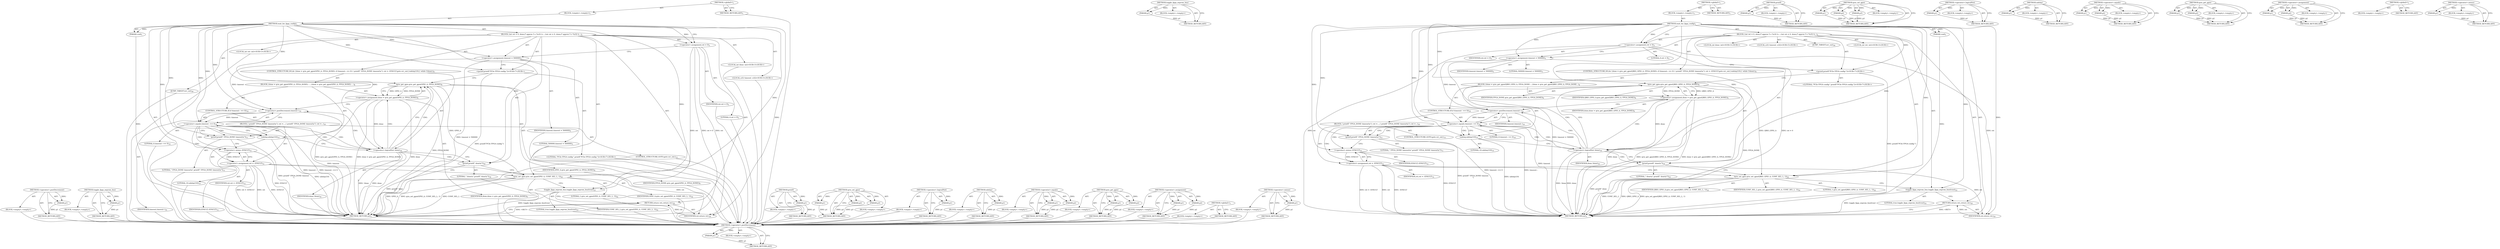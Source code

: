 digraph "&lt;operator&gt;.minus" {
vulnerable_103 [label=<(METHOD,&lt;operator&gt;.postDecrement)>];
vulnerable_104 [label=<(PARAM,p1)>];
vulnerable_105 [label=<(BLOCK,&lt;empty&gt;,&lt;empty&gt;)>];
vulnerable_106 [label=<(METHOD_RETURN,ANY)>];
vulnerable_125 [label=<(METHOD,toggle_fpga_eeprom_bus)>];
vulnerable_126 [label=<(PARAM,p1)>];
vulnerable_127 [label=<(BLOCK,&lt;empty&gt;,&lt;empty&gt;)>];
vulnerable_128 [label=<(METHOD_RETURN,ANY)>];
vulnerable_6 [label=<(METHOD,&lt;global&gt;)<SUB>1</SUB>>];
vulnerable_7 [label=<(BLOCK,&lt;empty&gt;,&lt;empty&gt;)<SUB>1</SUB>>];
vulnerable_8 [label=<(METHOD,wait_for_fpga_config)<SUB>1</SUB>>];
vulnerable_9 [label=<(PARAM,void)<SUB>1</SUB>>];
vulnerable_10 [label=<(BLOCK,{
	int ret = 0, done;
	/* approx 5 s */
	u32 ti...,{
	int ret = 0, done;
	/* approx 5 s */
	u32 ti...)<SUB>2</SUB>>];
vulnerable_11 [label="<(LOCAL,int ret: int)<SUB>3</SUB>>"];
vulnerable_12 [label="<(LOCAL,int done: int)<SUB>3</SUB>>"];
vulnerable_13 [label=<(&lt;operator&gt;.assignment,ret = 0)<SUB>3</SUB>>];
vulnerable_14 [label=<(IDENTIFIER,ret,ret = 0)<SUB>3</SUB>>];
vulnerable_15 [label=<(LITERAL,0,ret = 0)<SUB>3</SUB>>];
vulnerable_16 [label="<(LOCAL,u32 timeout: u32)<SUB>5</SUB>>"];
vulnerable_17 [label=<(&lt;operator&gt;.assignment,timeout = 500000)<SUB>5</SUB>>];
vulnerable_18 [label=<(IDENTIFIER,timeout,timeout = 500000)<SUB>5</SUB>>];
vulnerable_19 [label=<(LITERAL,500000,timeout = 500000)<SUB>5</SUB>>];
vulnerable_20 [label="<(printf,printf(&quot;PCIe FPGA config:&quot;))<SUB>7</SUB>>"];
vulnerable_21 [label="<(LITERAL,&quot;PCIe FPGA config:&quot;,printf(&quot;PCIe FPGA config:&quot;))<SUB>7</SUB>>"];
vulnerable_22 [label=<(CONTROL_STRUCTURE,DO,do {
		done = qrio_get_gpio(GPIO_A, FPGA_DONE);
 		if (timeout-- == 0) {
 			printf(&quot; FPGA_DONE timeout\n&quot;);
 			ret = -EFAULT;
			goto err_out;
		}
		udelay(10);
	} while (!done);)<SUB>8</SUB>>];
vulnerable_23 [label=<(BLOCK,{
		done = qrio_get_gpio(GPIO_A, FPGA_DONE);
 	...,{
		done = qrio_get_gpio(GPIO_A, FPGA_DONE);
 	...)<SUB>8</SUB>>];
vulnerable_24 [label=<(&lt;operator&gt;.assignment,done = qrio_get_gpio(GPIO_A, FPGA_DONE))<SUB>9</SUB>>];
vulnerable_25 [label=<(IDENTIFIER,done,done = qrio_get_gpio(GPIO_A, FPGA_DONE))<SUB>9</SUB>>];
vulnerable_26 [label=<(qrio_get_gpio,qrio_get_gpio(GPIO_A, FPGA_DONE))<SUB>9</SUB>>];
vulnerable_27 [label=<(IDENTIFIER,GPIO_A,qrio_get_gpio(GPIO_A, FPGA_DONE))<SUB>9</SUB>>];
vulnerable_28 [label=<(IDENTIFIER,FPGA_DONE,qrio_get_gpio(GPIO_A, FPGA_DONE))<SUB>9</SUB>>];
vulnerable_29 [label=<(CONTROL_STRUCTURE,IF,if (timeout-- == 0))<SUB>10</SUB>>];
vulnerable_30 [label=<(&lt;operator&gt;.equals,timeout-- == 0)<SUB>10</SUB>>];
vulnerable_31 [label=<(&lt;operator&gt;.postDecrement,timeout--)<SUB>10</SUB>>];
vulnerable_32 [label=<(IDENTIFIER,timeout,timeout--)<SUB>10</SUB>>];
vulnerable_33 [label=<(LITERAL,0,timeout-- == 0)<SUB>10</SUB>>];
vulnerable_34 [label=<(BLOCK,{
 			printf(&quot; FPGA_DONE timeout\n&quot;);
 			ret =...,{
 			printf(&quot; FPGA_DONE timeout\n&quot;);
 			ret =...)<SUB>10</SUB>>];
vulnerable_35 [label=<(printf,printf(&quot; FPGA_DONE timeout\n&quot;))<SUB>11</SUB>>];
vulnerable_36 [label=<(LITERAL,&quot; FPGA_DONE timeout\n&quot;,printf(&quot; FPGA_DONE timeout\n&quot;))<SUB>11</SUB>>];
vulnerable_37 [label=<(&lt;operator&gt;.assignment,ret = -EFAULT)<SUB>12</SUB>>];
vulnerable_38 [label=<(IDENTIFIER,ret,ret = -EFAULT)<SUB>12</SUB>>];
vulnerable_39 [label=<(&lt;operator&gt;.minus,-EFAULT)<SUB>12</SUB>>];
vulnerable_40 [label=<(IDENTIFIER,EFAULT,-EFAULT)<SUB>12</SUB>>];
vulnerable_41 [label=<(CONTROL_STRUCTURE,GOTO,goto err_out;)<SUB>13</SUB>>];
vulnerable_42 [label=<(udelay,udelay(10))<SUB>15</SUB>>];
vulnerable_43 [label=<(LITERAL,10,udelay(10))<SUB>15</SUB>>];
vulnerable_44 [label=<(&lt;operator&gt;.logicalNot,!done)<SUB>16</SUB>>];
vulnerable_45 [label=<(IDENTIFIER,done,!done)<SUB>16</SUB>>];
vulnerable_46 [label=<(printf,printf(&quot; done\n&quot;))<SUB>18</SUB>>];
vulnerable_47 [label=<(LITERAL,&quot; done\n&quot;,printf(&quot; done\n&quot;))<SUB>18</SUB>>];
vulnerable_48 [label=<(JUMP_TARGET,err_out)<SUB>20</SUB>>];
vulnerable_49 [label=<(qrio_set_gpio,qrio_set_gpio(GPIO_A, CONF_SEL_L, 1))<SUB>22</SUB>>];
vulnerable_50 [label=<(IDENTIFIER,GPIO_A,qrio_set_gpio(GPIO_A, CONF_SEL_L, 1))<SUB>22</SUB>>];
vulnerable_51 [label=<(IDENTIFIER,CONF_SEL_L,qrio_set_gpio(GPIO_A, CONF_SEL_L, 1))<SUB>22</SUB>>];
vulnerable_52 [label=<(LITERAL,1,qrio_set_gpio(GPIO_A, CONF_SEL_L, 1))<SUB>22</SUB>>];
vulnerable_53 [label=<(toggle_fpga_eeprom_bus,toggle_fpga_eeprom_bus(true))<SUB>23</SUB>>];
vulnerable_54 [label=<(LITERAL,true,toggle_fpga_eeprom_bus(true))<SUB>23</SUB>>];
vulnerable_55 [label=<(RETURN,return ret;,return ret;)<SUB>25</SUB>>];
vulnerable_56 [label=<(IDENTIFIER,ret,return ret;)<SUB>25</SUB>>];
vulnerable_57 [label=<(METHOD_RETURN,int)<SUB>1</SUB>>];
vulnerable_59 [label=<(METHOD_RETURN,ANY)<SUB>1</SUB>>];
vulnerable_89 [label=<(METHOD,printf)>];
vulnerable_90 [label=<(PARAM,p1)>];
vulnerable_91 [label=<(BLOCK,&lt;empty&gt;,&lt;empty&gt;)>];
vulnerable_92 [label=<(METHOD_RETURN,ANY)>];
vulnerable_119 [label=<(METHOD,qrio_set_gpio)>];
vulnerable_120 [label=<(PARAM,p1)>];
vulnerable_121 [label=<(PARAM,p2)>];
vulnerable_122 [label=<(PARAM,p3)>];
vulnerable_123 [label=<(BLOCK,&lt;empty&gt;,&lt;empty&gt;)>];
vulnerable_124 [label=<(METHOD_RETURN,ANY)>];
vulnerable_115 [label=<(METHOD,&lt;operator&gt;.logicalNot)>];
vulnerable_116 [label=<(PARAM,p1)>];
vulnerable_117 [label=<(BLOCK,&lt;empty&gt;,&lt;empty&gt;)>];
vulnerable_118 [label=<(METHOD_RETURN,ANY)>];
vulnerable_111 [label=<(METHOD,udelay)>];
vulnerable_112 [label=<(PARAM,p1)>];
vulnerable_113 [label=<(BLOCK,&lt;empty&gt;,&lt;empty&gt;)>];
vulnerable_114 [label=<(METHOD_RETURN,ANY)>];
vulnerable_98 [label=<(METHOD,&lt;operator&gt;.equals)>];
vulnerable_99 [label=<(PARAM,p1)>];
vulnerable_100 [label=<(PARAM,p2)>];
vulnerable_101 [label=<(BLOCK,&lt;empty&gt;,&lt;empty&gt;)>];
vulnerable_102 [label=<(METHOD_RETURN,ANY)>];
vulnerable_93 [label=<(METHOD,qrio_get_gpio)>];
vulnerable_94 [label=<(PARAM,p1)>];
vulnerable_95 [label=<(PARAM,p2)>];
vulnerable_96 [label=<(BLOCK,&lt;empty&gt;,&lt;empty&gt;)>];
vulnerable_97 [label=<(METHOD_RETURN,ANY)>];
vulnerable_84 [label=<(METHOD,&lt;operator&gt;.assignment)>];
vulnerable_85 [label=<(PARAM,p1)>];
vulnerable_86 [label=<(PARAM,p2)>];
vulnerable_87 [label=<(BLOCK,&lt;empty&gt;,&lt;empty&gt;)>];
vulnerable_88 [label=<(METHOD_RETURN,ANY)>];
vulnerable_78 [label=<(METHOD,&lt;global&gt;)<SUB>1</SUB>>];
vulnerable_79 [label=<(BLOCK,&lt;empty&gt;,&lt;empty&gt;)>];
vulnerable_80 [label=<(METHOD_RETURN,ANY)>];
vulnerable_107 [label=<(METHOD,&lt;operator&gt;.minus)>];
vulnerable_108 [label=<(PARAM,p1)>];
vulnerable_109 [label=<(BLOCK,&lt;empty&gt;,&lt;empty&gt;)>];
vulnerable_110 [label=<(METHOD_RETURN,ANY)>];
fixed_103 [label=<(METHOD,&lt;operator&gt;.postDecrement)>];
fixed_104 [label=<(PARAM,p1)>];
fixed_105 [label=<(BLOCK,&lt;empty&gt;,&lt;empty&gt;)>];
fixed_106 [label=<(METHOD_RETURN,ANY)>];
fixed_125 [label=<(METHOD,toggle_fpga_eeprom_bus)>];
fixed_126 [label=<(PARAM,p1)>];
fixed_127 [label=<(BLOCK,&lt;empty&gt;,&lt;empty&gt;)>];
fixed_128 [label=<(METHOD_RETURN,ANY)>];
fixed_6 [label=<(METHOD,&lt;global&gt;)<SUB>1</SUB>>];
fixed_7 [label=<(BLOCK,&lt;empty&gt;,&lt;empty&gt;)<SUB>1</SUB>>];
fixed_8 [label=<(METHOD,wait_for_fpga_config)<SUB>1</SUB>>];
fixed_9 [label=<(PARAM,void)<SUB>1</SUB>>];
fixed_10 [label=<(BLOCK,{
	int ret = 0, done;
	/* approx 5 s */
	u32 ti...,{
	int ret = 0, done;
	/* approx 5 s */
	u32 ti...)<SUB>2</SUB>>];
fixed_11 [label="<(LOCAL,int ret: int)<SUB>3</SUB>>"];
fixed_12 [label="<(LOCAL,int done: int)<SUB>3</SUB>>"];
fixed_13 [label=<(&lt;operator&gt;.assignment,ret = 0)<SUB>3</SUB>>];
fixed_14 [label=<(IDENTIFIER,ret,ret = 0)<SUB>3</SUB>>];
fixed_15 [label=<(LITERAL,0,ret = 0)<SUB>3</SUB>>];
fixed_16 [label="<(LOCAL,u32 timeout: u32)<SUB>5</SUB>>"];
fixed_17 [label=<(&lt;operator&gt;.assignment,timeout = 500000)<SUB>5</SUB>>];
fixed_18 [label=<(IDENTIFIER,timeout,timeout = 500000)<SUB>5</SUB>>];
fixed_19 [label=<(LITERAL,500000,timeout = 500000)<SUB>5</SUB>>];
fixed_20 [label="<(printf,printf(&quot;PCIe FPGA config:&quot;))<SUB>7</SUB>>"];
fixed_21 [label="<(LITERAL,&quot;PCIe FPGA config:&quot;,printf(&quot;PCIe FPGA config:&quot;))<SUB>7</SUB>>"];
fixed_22 [label=<(CONTROL_STRUCTURE,DO,do {
		done = qrio_get_gpio(QRIO_GPIO_A, FPGA_DONE);
 		if (timeout-- == 0) {
 			printf(&quot; FPGA_DONE timeout\n&quot;);
 			ret = -EFAULT;
			goto err_out;
		}
		udelay(10);
	} while (!done);)<SUB>8</SUB>>];
fixed_23 [label=<(BLOCK,{
		done = qrio_get_gpio(QRIO_GPIO_A, FPGA_DONE...,{
		done = qrio_get_gpio(QRIO_GPIO_A, FPGA_DONE...)<SUB>8</SUB>>];
fixed_24 [label=<(&lt;operator&gt;.assignment,done = qrio_get_gpio(QRIO_GPIO_A, FPGA_DONE))<SUB>9</SUB>>];
fixed_25 [label=<(IDENTIFIER,done,done = qrio_get_gpio(QRIO_GPIO_A, FPGA_DONE))<SUB>9</SUB>>];
fixed_26 [label=<(qrio_get_gpio,qrio_get_gpio(QRIO_GPIO_A, FPGA_DONE))<SUB>9</SUB>>];
fixed_27 [label=<(IDENTIFIER,QRIO_GPIO_A,qrio_get_gpio(QRIO_GPIO_A, FPGA_DONE))<SUB>9</SUB>>];
fixed_28 [label=<(IDENTIFIER,FPGA_DONE,qrio_get_gpio(QRIO_GPIO_A, FPGA_DONE))<SUB>9</SUB>>];
fixed_29 [label=<(CONTROL_STRUCTURE,IF,if (timeout-- == 0))<SUB>10</SUB>>];
fixed_30 [label=<(&lt;operator&gt;.equals,timeout-- == 0)<SUB>10</SUB>>];
fixed_31 [label=<(&lt;operator&gt;.postDecrement,timeout--)<SUB>10</SUB>>];
fixed_32 [label=<(IDENTIFIER,timeout,timeout--)<SUB>10</SUB>>];
fixed_33 [label=<(LITERAL,0,timeout-- == 0)<SUB>10</SUB>>];
fixed_34 [label=<(BLOCK,{
 			printf(&quot; FPGA_DONE timeout\n&quot;);
 			ret =...,{
 			printf(&quot; FPGA_DONE timeout\n&quot;);
 			ret =...)<SUB>10</SUB>>];
fixed_35 [label=<(printf,printf(&quot; FPGA_DONE timeout\n&quot;))<SUB>11</SUB>>];
fixed_36 [label=<(LITERAL,&quot; FPGA_DONE timeout\n&quot;,printf(&quot; FPGA_DONE timeout\n&quot;))<SUB>11</SUB>>];
fixed_37 [label=<(&lt;operator&gt;.assignment,ret = -EFAULT)<SUB>12</SUB>>];
fixed_38 [label=<(IDENTIFIER,ret,ret = -EFAULT)<SUB>12</SUB>>];
fixed_39 [label=<(&lt;operator&gt;.minus,-EFAULT)<SUB>12</SUB>>];
fixed_40 [label=<(IDENTIFIER,EFAULT,-EFAULT)<SUB>12</SUB>>];
fixed_41 [label=<(CONTROL_STRUCTURE,GOTO,goto err_out;)<SUB>13</SUB>>];
fixed_42 [label=<(udelay,udelay(10))<SUB>15</SUB>>];
fixed_43 [label=<(LITERAL,10,udelay(10))<SUB>15</SUB>>];
fixed_44 [label=<(&lt;operator&gt;.logicalNot,!done)<SUB>16</SUB>>];
fixed_45 [label=<(IDENTIFIER,done,!done)<SUB>16</SUB>>];
fixed_46 [label=<(printf,printf(&quot; done\n&quot;))<SUB>18</SUB>>];
fixed_47 [label=<(LITERAL,&quot; done\n&quot;,printf(&quot; done\n&quot;))<SUB>18</SUB>>];
fixed_48 [label=<(JUMP_TARGET,err_out)<SUB>20</SUB>>];
fixed_49 [label=<(qrio_set_gpio,qrio_set_gpio(QRIO_GPIO_A, CONF_SEL_L, 1))<SUB>22</SUB>>];
fixed_50 [label=<(IDENTIFIER,QRIO_GPIO_A,qrio_set_gpio(QRIO_GPIO_A, CONF_SEL_L, 1))<SUB>22</SUB>>];
fixed_51 [label=<(IDENTIFIER,CONF_SEL_L,qrio_set_gpio(QRIO_GPIO_A, CONF_SEL_L, 1))<SUB>22</SUB>>];
fixed_52 [label=<(LITERAL,1,qrio_set_gpio(QRIO_GPIO_A, CONF_SEL_L, 1))<SUB>22</SUB>>];
fixed_53 [label=<(toggle_fpga_eeprom_bus,toggle_fpga_eeprom_bus(true))<SUB>23</SUB>>];
fixed_54 [label=<(LITERAL,true,toggle_fpga_eeprom_bus(true))<SUB>23</SUB>>];
fixed_55 [label=<(RETURN,return ret;,return ret;)<SUB>25</SUB>>];
fixed_56 [label=<(IDENTIFIER,ret,return ret;)<SUB>25</SUB>>];
fixed_57 [label=<(METHOD_RETURN,int)<SUB>1</SUB>>];
fixed_59 [label=<(METHOD_RETURN,ANY)<SUB>1</SUB>>];
fixed_89 [label=<(METHOD,printf)>];
fixed_90 [label=<(PARAM,p1)>];
fixed_91 [label=<(BLOCK,&lt;empty&gt;,&lt;empty&gt;)>];
fixed_92 [label=<(METHOD_RETURN,ANY)>];
fixed_119 [label=<(METHOD,qrio_set_gpio)>];
fixed_120 [label=<(PARAM,p1)>];
fixed_121 [label=<(PARAM,p2)>];
fixed_122 [label=<(PARAM,p3)>];
fixed_123 [label=<(BLOCK,&lt;empty&gt;,&lt;empty&gt;)>];
fixed_124 [label=<(METHOD_RETURN,ANY)>];
fixed_115 [label=<(METHOD,&lt;operator&gt;.logicalNot)>];
fixed_116 [label=<(PARAM,p1)>];
fixed_117 [label=<(BLOCK,&lt;empty&gt;,&lt;empty&gt;)>];
fixed_118 [label=<(METHOD_RETURN,ANY)>];
fixed_111 [label=<(METHOD,udelay)>];
fixed_112 [label=<(PARAM,p1)>];
fixed_113 [label=<(BLOCK,&lt;empty&gt;,&lt;empty&gt;)>];
fixed_114 [label=<(METHOD_RETURN,ANY)>];
fixed_98 [label=<(METHOD,&lt;operator&gt;.equals)>];
fixed_99 [label=<(PARAM,p1)>];
fixed_100 [label=<(PARAM,p2)>];
fixed_101 [label=<(BLOCK,&lt;empty&gt;,&lt;empty&gt;)>];
fixed_102 [label=<(METHOD_RETURN,ANY)>];
fixed_93 [label=<(METHOD,qrio_get_gpio)>];
fixed_94 [label=<(PARAM,p1)>];
fixed_95 [label=<(PARAM,p2)>];
fixed_96 [label=<(BLOCK,&lt;empty&gt;,&lt;empty&gt;)>];
fixed_97 [label=<(METHOD_RETURN,ANY)>];
fixed_84 [label=<(METHOD,&lt;operator&gt;.assignment)>];
fixed_85 [label=<(PARAM,p1)>];
fixed_86 [label=<(PARAM,p2)>];
fixed_87 [label=<(BLOCK,&lt;empty&gt;,&lt;empty&gt;)>];
fixed_88 [label=<(METHOD_RETURN,ANY)>];
fixed_78 [label=<(METHOD,&lt;global&gt;)<SUB>1</SUB>>];
fixed_79 [label=<(BLOCK,&lt;empty&gt;,&lt;empty&gt;)>];
fixed_80 [label=<(METHOD_RETURN,ANY)>];
fixed_107 [label=<(METHOD,&lt;operator&gt;.minus)>];
fixed_108 [label=<(PARAM,p1)>];
fixed_109 [label=<(BLOCK,&lt;empty&gt;,&lt;empty&gt;)>];
fixed_110 [label=<(METHOD_RETURN,ANY)>];
vulnerable_103 -> vulnerable_104  [key=0, label="AST: "];
vulnerable_103 -> vulnerable_104  [key=1, label="DDG: "];
vulnerable_103 -> vulnerable_105  [key=0, label="AST: "];
vulnerable_103 -> vulnerable_106  [key=0, label="AST: "];
vulnerable_103 -> vulnerable_106  [key=1, label="CFG: "];
vulnerable_104 -> vulnerable_106  [key=0, label="DDG: p1"];
vulnerable_105 -> fixed_103  [key=0];
vulnerable_106 -> fixed_103  [key=0];
vulnerable_125 -> vulnerable_126  [key=0, label="AST: "];
vulnerable_125 -> vulnerable_126  [key=1, label="DDG: "];
vulnerable_125 -> vulnerable_127  [key=0, label="AST: "];
vulnerable_125 -> vulnerable_128  [key=0, label="AST: "];
vulnerable_125 -> vulnerable_128  [key=1, label="CFG: "];
vulnerable_126 -> vulnerable_128  [key=0, label="DDG: p1"];
vulnerable_127 -> fixed_103  [key=0];
vulnerable_128 -> fixed_103  [key=0];
vulnerable_6 -> vulnerable_7  [key=0, label="AST: "];
vulnerable_6 -> vulnerable_59  [key=0, label="AST: "];
vulnerable_6 -> vulnerable_59  [key=1, label="CFG: "];
vulnerable_7 -> vulnerable_8  [key=0, label="AST: "];
vulnerable_8 -> vulnerable_9  [key=0, label="AST: "];
vulnerable_8 -> vulnerable_9  [key=1, label="DDG: "];
vulnerable_8 -> vulnerable_10  [key=0, label="AST: "];
vulnerable_8 -> vulnerable_57  [key=0, label="AST: "];
vulnerable_8 -> vulnerable_13  [key=0, label="CFG: "];
vulnerable_8 -> vulnerable_13  [key=1, label="DDG: "];
vulnerable_8 -> vulnerable_17  [key=0, label="DDG: "];
vulnerable_8 -> vulnerable_20  [key=0, label="DDG: "];
vulnerable_8 -> vulnerable_46  [key=0, label="DDG: "];
vulnerable_8 -> vulnerable_49  [key=0, label="DDG: "];
vulnerable_8 -> vulnerable_53  [key=0, label="DDG: "];
vulnerable_8 -> vulnerable_56  [key=0, label="DDG: "];
vulnerable_8 -> vulnerable_44  [key=0, label="DDG: "];
vulnerable_8 -> vulnerable_42  [key=0, label="DDG: "];
vulnerable_8 -> vulnerable_26  [key=0, label="DDG: "];
vulnerable_8 -> vulnerable_30  [key=0, label="DDG: "];
vulnerable_8 -> vulnerable_31  [key=0, label="DDG: "];
vulnerable_8 -> vulnerable_35  [key=0, label="DDG: "];
vulnerable_8 -> vulnerable_39  [key=0, label="DDG: "];
vulnerable_9 -> vulnerable_57  [key=0, label="DDG: "];
vulnerable_10 -> vulnerable_11  [key=0, label="AST: "];
vulnerable_10 -> vulnerable_12  [key=0, label="AST: "];
vulnerable_10 -> vulnerable_13  [key=0, label="AST: "];
vulnerable_10 -> vulnerable_16  [key=0, label="AST: "];
vulnerable_10 -> vulnerable_17  [key=0, label="AST: "];
vulnerable_10 -> vulnerable_20  [key=0, label="AST: "];
vulnerable_10 -> vulnerable_22  [key=0, label="AST: "];
vulnerable_10 -> vulnerable_46  [key=0, label="AST: "];
vulnerable_10 -> vulnerable_48  [key=0, label="AST: "];
vulnerable_10 -> vulnerable_49  [key=0, label="AST: "];
vulnerable_10 -> vulnerable_53  [key=0, label="AST: "];
vulnerable_10 -> vulnerable_55  [key=0, label="AST: "];
vulnerable_11 -> fixed_103  [key=0];
vulnerable_12 -> fixed_103  [key=0];
vulnerable_13 -> vulnerable_14  [key=0, label="AST: "];
vulnerable_13 -> vulnerable_15  [key=0, label="AST: "];
vulnerable_13 -> vulnerable_17  [key=0, label="CFG: "];
vulnerable_13 -> vulnerable_57  [key=0, label="DDG: ret"];
vulnerable_13 -> vulnerable_57  [key=1, label="DDG: ret = 0"];
vulnerable_13 -> vulnerable_56  [key=0, label="DDG: ret"];
vulnerable_14 -> fixed_103  [key=0];
vulnerable_15 -> fixed_103  [key=0];
vulnerable_16 -> fixed_103  [key=0];
vulnerable_17 -> vulnerable_18  [key=0, label="AST: "];
vulnerable_17 -> vulnerable_19  [key=0, label="AST: "];
vulnerable_17 -> vulnerable_20  [key=0, label="CFG: "];
vulnerable_17 -> vulnerable_57  [key=0, label="DDG: timeout = 500000"];
vulnerable_17 -> vulnerable_31  [key=0, label="DDG: timeout"];
vulnerable_18 -> fixed_103  [key=0];
vulnerable_19 -> fixed_103  [key=0];
vulnerable_20 -> vulnerable_21  [key=0, label="AST: "];
vulnerable_20 -> vulnerable_26  [key=0, label="CFG: "];
vulnerable_20 -> vulnerable_57  [key=0, label="DDG: printf(&quot;PCIe FPGA config:&quot;)"];
vulnerable_21 -> fixed_103  [key=0];
vulnerable_22 -> vulnerable_23  [key=0, label="AST: "];
vulnerable_22 -> vulnerable_44  [key=0, label="AST: "];
vulnerable_23 -> vulnerable_24  [key=0, label="AST: "];
vulnerable_23 -> vulnerable_29  [key=0, label="AST: "];
vulnerable_23 -> vulnerable_42  [key=0, label="AST: "];
vulnerable_24 -> vulnerable_25  [key=0, label="AST: "];
vulnerable_24 -> vulnerable_26  [key=0, label="AST: "];
vulnerable_24 -> vulnerable_31  [key=0, label="CFG: "];
vulnerable_24 -> vulnerable_57  [key=0, label="DDG: done"];
vulnerable_24 -> vulnerable_57  [key=1, label="DDG: qrio_get_gpio(GPIO_A, FPGA_DONE)"];
vulnerable_24 -> vulnerable_57  [key=2, label="DDG: done = qrio_get_gpio(GPIO_A, FPGA_DONE)"];
vulnerable_24 -> vulnerable_44  [key=0, label="DDG: done"];
vulnerable_25 -> fixed_103  [key=0];
vulnerable_26 -> vulnerable_27  [key=0, label="AST: "];
vulnerable_26 -> vulnerable_28  [key=0, label="AST: "];
vulnerable_26 -> vulnerable_24  [key=0, label="CFG: "];
vulnerable_26 -> vulnerable_24  [key=1, label="DDG: GPIO_A"];
vulnerable_26 -> vulnerable_24  [key=2, label="DDG: FPGA_DONE"];
vulnerable_26 -> vulnerable_57  [key=0, label="DDG: FPGA_DONE"];
vulnerable_26 -> vulnerable_49  [key=0, label="DDG: GPIO_A"];
vulnerable_27 -> fixed_103  [key=0];
vulnerable_28 -> fixed_103  [key=0];
vulnerable_29 -> vulnerable_30  [key=0, label="AST: "];
vulnerable_29 -> vulnerable_34  [key=0, label="AST: "];
vulnerable_30 -> vulnerable_31  [key=0, label="AST: "];
vulnerable_30 -> vulnerable_33  [key=0, label="AST: "];
vulnerable_30 -> vulnerable_35  [key=0, label="CFG: "];
vulnerable_30 -> vulnerable_35  [key=1, label="CDG: "];
vulnerable_30 -> vulnerable_42  [key=0, label="CFG: "];
vulnerable_30 -> vulnerable_42  [key=1, label="CDG: "];
vulnerable_30 -> vulnerable_57  [key=0, label="DDG: timeout--"];
vulnerable_30 -> vulnerable_57  [key=1, label="DDG: timeout-- == 0"];
vulnerable_30 -> vulnerable_44  [key=0, label="CDG: "];
vulnerable_30 -> vulnerable_37  [key=0, label="CDG: "];
vulnerable_30 -> vulnerable_39  [key=0, label="CDG: "];
vulnerable_31 -> vulnerable_32  [key=0, label="AST: "];
vulnerable_31 -> vulnerable_30  [key=0, label="CFG: "];
vulnerable_31 -> vulnerable_30  [key=1, label="DDG: timeout"];
vulnerable_31 -> vulnerable_57  [key=0, label="DDG: timeout"];
vulnerable_32 -> fixed_103  [key=0];
vulnerable_33 -> fixed_103  [key=0];
vulnerable_34 -> vulnerable_35  [key=0, label="AST: "];
vulnerable_34 -> vulnerable_37  [key=0, label="AST: "];
vulnerable_34 -> vulnerable_41  [key=0, label="AST: "];
vulnerable_35 -> vulnerable_36  [key=0, label="AST: "];
vulnerable_35 -> vulnerable_39  [key=0, label="CFG: "];
vulnerable_35 -> vulnerable_57  [key=0, label="DDG: printf(&quot; FPGA_DONE timeout\n&quot;)"];
vulnerable_36 -> fixed_103  [key=0];
vulnerable_37 -> vulnerable_38  [key=0, label="AST: "];
vulnerable_37 -> vulnerable_39  [key=0, label="AST: "];
vulnerable_37 -> vulnerable_49  [key=0, label="CFG: "];
vulnerable_37 -> vulnerable_57  [key=0, label="DDG: ret"];
vulnerable_37 -> vulnerable_57  [key=1, label="DDG: -EFAULT"];
vulnerable_37 -> vulnerable_57  [key=2, label="DDG: ret = -EFAULT"];
vulnerable_37 -> vulnerable_56  [key=0, label="DDG: ret"];
vulnerable_38 -> fixed_103  [key=0];
vulnerable_39 -> vulnerable_40  [key=0, label="AST: "];
vulnerable_39 -> vulnerable_37  [key=0, label="CFG: "];
vulnerable_39 -> vulnerable_37  [key=1, label="DDG: EFAULT"];
vulnerable_39 -> vulnerable_57  [key=0, label="DDG: EFAULT"];
vulnerable_40 -> fixed_103  [key=0];
vulnerable_41 -> fixed_103  [key=0];
vulnerable_42 -> vulnerable_43  [key=0, label="AST: "];
vulnerable_42 -> vulnerable_44  [key=0, label="CFG: "];
vulnerable_42 -> vulnerable_57  [key=0, label="DDG: udelay(10)"];
vulnerable_43 -> fixed_103  [key=0];
vulnerable_44 -> vulnerable_45  [key=0, label="AST: "];
vulnerable_44 -> vulnerable_26  [key=0, label="CFG: "];
vulnerable_44 -> vulnerable_26  [key=1, label="CDG: "];
vulnerable_44 -> vulnerable_46  [key=0, label="CFG: "];
vulnerable_44 -> vulnerable_46  [key=1, label="CDG: "];
vulnerable_44 -> vulnerable_57  [key=0, label="DDG: done"];
vulnerable_44 -> vulnerable_57  [key=1, label="DDG: !done"];
vulnerable_44 -> vulnerable_24  [key=0, label="CDG: "];
vulnerable_44 -> vulnerable_30  [key=0, label="CDG: "];
vulnerable_44 -> vulnerable_31  [key=0, label="CDG: "];
vulnerable_45 -> fixed_103  [key=0];
vulnerable_46 -> vulnerable_47  [key=0, label="AST: "];
vulnerable_46 -> vulnerable_49  [key=0, label="CFG: "];
vulnerable_46 -> vulnerable_57  [key=0, label="DDG: printf(&quot; done\n&quot;)"];
vulnerable_47 -> fixed_103  [key=0];
vulnerable_48 -> fixed_103  [key=0];
vulnerable_49 -> vulnerable_50  [key=0, label="AST: "];
vulnerable_49 -> vulnerable_51  [key=0, label="AST: "];
vulnerable_49 -> vulnerable_52  [key=0, label="AST: "];
vulnerable_49 -> vulnerable_53  [key=0, label="CFG: "];
vulnerable_49 -> vulnerable_57  [key=0, label="DDG: GPIO_A"];
vulnerable_49 -> vulnerable_57  [key=1, label="DDG: qrio_set_gpio(GPIO_A, CONF_SEL_L, 1)"];
vulnerable_49 -> vulnerable_57  [key=2, label="DDG: CONF_SEL_L"];
vulnerable_50 -> fixed_103  [key=0];
vulnerable_51 -> fixed_103  [key=0];
vulnerable_52 -> fixed_103  [key=0];
vulnerable_53 -> vulnerable_54  [key=0, label="AST: "];
vulnerable_53 -> vulnerable_55  [key=0, label="CFG: "];
vulnerable_53 -> vulnerable_57  [key=0, label="DDG: toggle_fpga_eeprom_bus(true)"];
vulnerable_54 -> fixed_103  [key=0];
vulnerable_55 -> vulnerable_56  [key=0, label="AST: "];
vulnerable_55 -> vulnerable_57  [key=0, label="CFG: "];
vulnerable_55 -> vulnerable_57  [key=1, label="DDG: &lt;RET&gt;"];
vulnerable_56 -> vulnerable_55  [key=0, label="DDG: ret"];
vulnerable_57 -> fixed_103  [key=0];
vulnerable_59 -> fixed_103  [key=0];
vulnerable_89 -> vulnerable_90  [key=0, label="AST: "];
vulnerable_89 -> vulnerable_90  [key=1, label="DDG: "];
vulnerable_89 -> vulnerable_91  [key=0, label="AST: "];
vulnerable_89 -> vulnerable_92  [key=0, label="AST: "];
vulnerable_89 -> vulnerable_92  [key=1, label="CFG: "];
vulnerable_90 -> vulnerable_92  [key=0, label="DDG: p1"];
vulnerable_91 -> fixed_103  [key=0];
vulnerable_92 -> fixed_103  [key=0];
vulnerable_119 -> vulnerable_120  [key=0, label="AST: "];
vulnerable_119 -> vulnerable_120  [key=1, label="DDG: "];
vulnerable_119 -> vulnerable_123  [key=0, label="AST: "];
vulnerable_119 -> vulnerable_121  [key=0, label="AST: "];
vulnerable_119 -> vulnerable_121  [key=1, label="DDG: "];
vulnerable_119 -> vulnerable_124  [key=0, label="AST: "];
vulnerable_119 -> vulnerable_124  [key=1, label="CFG: "];
vulnerable_119 -> vulnerable_122  [key=0, label="AST: "];
vulnerable_119 -> vulnerable_122  [key=1, label="DDG: "];
vulnerable_120 -> vulnerable_124  [key=0, label="DDG: p1"];
vulnerable_121 -> vulnerable_124  [key=0, label="DDG: p2"];
vulnerable_122 -> vulnerable_124  [key=0, label="DDG: p3"];
vulnerable_123 -> fixed_103  [key=0];
vulnerable_124 -> fixed_103  [key=0];
vulnerable_115 -> vulnerable_116  [key=0, label="AST: "];
vulnerable_115 -> vulnerable_116  [key=1, label="DDG: "];
vulnerable_115 -> vulnerable_117  [key=0, label="AST: "];
vulnerable_115 -> vulnerable_118  [key=0, label="AST: "];
vulnerable_115 -> vulnerable_118  [key=1, label="CFG: "];
vulnerable_116 -> vulnerable_118  [key=0, label="DDG: p1"];
vulnerable_117 -> fixed_103  [key=0];
vulnerable_118 -> fixed_103  [key=0];
vulnerable_111 -> vulnerable_112  [key=0, label="AST: "];
vulnerable_111 -> vulnerable_112  [key=1, label="DDG: "];
vulnerable_111 -> vulnerable_113  [key=0, label="AST: "];
vulnerable_111 -> vulnerable_114  [key=0, label="AST: "];
vulnerable_111 -> vulnerable_114  [key=1, label="CFG: "];
vulnerable_112 -> vulnerable_114  [key=0, label="DDG: p1"];
vulnerable_113 -> fixed_103  [key=0];
vulnerable_114 -> fixed_103  [key=0];
vulnerable_98 -> vulnerable_99  [key=0, label="AST: "];
vulnerable_98 -> vulnerable_99  [key=1, label="DDG: "];
vulnerable_98 -> vulnerable_101  [key=0, label="AST: "];
vulnerable_98 -> vulnerable_100  [key=0, label="AST: "];
vulnerable_98 -> vulnerable_100  [key=1, label="DDG: "];
vulnerable_98 -> vulnerable_102  [key=0, label="AST: "];
vulnerable_98 -> vulnerable_102  [key=1, label="CFG: "];
vulnerable_99 -> vulnerable_102  [key=0, label="DDG: p1"];
vulnerable_100 -> vulnerable_102  [key=0, label="DDG: p2"];
vulnerable_101 -> fixed_103  [key=0];
vulnerable_102 -> fixed_103  [key=0];
vulnerable_93 -> vulnerable_94  [key=0, label="AST: "];
vulnerable_93 -> vulnerable_94  [key=1, label="DDG: "];
vulnerable_93 -> vulnerable_96  [key=0, label="AST: "];
vulnerable_93 -> vulnerable_95  [key=0, label="AST: "];
vulnerable_93 -> vulnerable_95  [key=1, label="DDG: "];
vulnerable_93 -> vulnerable_97  [key=0, label="AST: "];
vulnerable_93 -> vulnerable_97  [key=1, label="CFG: "];
vulnerable_94 -> vulnerable_97  [key=0, label="DDG: p1"];
vulnerable_95 -> vulnerable_97  [key=0, label="DDG: p2"];
vulnerable_96 -> fixed_103  [key=0];
vulnerable_97 -> fixed_103  [key=0];
vulnerable_84 -> vulnerable_85  [key=0, label="AST: "];
vulnerable_84 -> vulnerable_85  [key=1, label="DDG: "];
vulnerable_84 -> vulnerable_87  [key=0, label="AST: "];
vulnerable_84 -> vulnerable_86  [key=0, label="AST: "];
vulnerable_84 -> vulnerable_86  [key=1, label="DDG: "];
vulnerable_84 -> vulnerable_88  [key=0, label="AST: "];
vulnerable_84 -> vulnerable_88  [key=1, label="CFG: "];
vulnerable_85 -> vulnerable_88  [key=0, label="DDG: p1"];
vulnerable_86 -> vulnerable_88  [key=0, label="DDG: p2"];
vulnerable_87 -> fixed_103  [key=0];
vulnerable_88 -> fixed_103  [key=0];
vulnerable_78 -> vulnerable_79  [key=0, label="AST: "];
vulnerable_78 -> vulnerable_80  [key=0, label="AST: "];
vulnerable_78 -> vulnerable_80  [key=1, label="CFG: "];
vulnerable_79 -> fixed_103  [key=0];
vulnerable_80 -> fixed_103  [key=0];
vulnerable_107 -> vulnerable_108  [key=0, label="AST: "];
vulnerable_107 -> vulnerable_108  [key=1, label="DDG: "];
vulnerable_107 -> vulnerable_109  [key=0, label="AST: "];
vulnerable_107 -> vulnerable_110  [key=0, label="AST: "];
vulnerable_107 -> vulnerable_110  [key=1, label="CFG: "];
vulnerable_108 -> vulnerable_110  [key=0, label="DDG: p1"];
vulnerable_109 -> fixed_103  [key=0];
vulnerable_110 -> fixed_103  [key=0];
fixed_103 -> fixed_104  [key=0, label="AST: "];
fixed_103 -> fixed_104  [key=1, label="DDG: "];
fixed_103 -> fixed_105  [key=0, label="AST: "];
fixed_103 -> fixed_106  [key=0, label="AST: "];
fixed_103 -> fixed_106  [key=1, label="CFG: "];
fixed_104 -> fixed_106  [key=0, label="DDG: p1"];
fixed_125 -> fixed_126  [key=0, label="AST: "];
fixed_125 -> fixed_126  [key=1, label="DDG: "];
fixed_125 -> fixed_127  [key=0, label="AST: "];
fixed_125 -> fixed_128  [key=0, label="AST: "];
fixed_125 -> fixed_128  [key=1, label="CFG: "];
fixed_126 -> fixed_128  [key=0, label="DDG: p1"];
fixed_6 -> fixed_7  [key=0, label="AST: "];
fixed_6 -> fixed_59  [key=0, label="AST: "];
fixed_6 -> fixed_59  [key=1, label="CFG: "];
fixed_7 -> fixed_8  [key=0, label="AST: "];
fixed_8 -> fixed_9  [key=0, label="AST: "];
fixed_8 -> fixed_9  [key=1, label="DDG: "];
fixed_8 -> fixed_10  [key=0, label="AST: "];
fixed_8 -> fixed_57  [key=0, label="AST: "];
fixed_8 -> fixed_13  [key=0, label="CFG: "];
fixed_8 -> fixed_13  [key=1, label="DDG: "];
fixed_8 -> fixed_17  [key=0, label="DDG: "];
fixed_8 -> fixed_20  [key=0, label="DDG: "];
fixed_8 -> fixed_46  [key=0, label="DDG: "];
fixed_8 -> fixed_49  [key=0, label="DDG: "];
fixed_8 -> fixed_53  [key=0, label="DDG: "];
fixed_8 -> fixed_56  [key=0, label="DDG: "];
fixed_8 -> fixed_44  [key=0, label="DDG: "];
fixed_8 -> fixed_42  [key=0, label="DDG: "];
fixed_8 -> fixed_26  [key=0, label="DDG: "];
fixed_8 -> fixed_30  [key=0, label="DDG: "];
fixed_8 -> fixed_31  [key=0, label="DDG: "];
fixed_8 -> fixed_35  [key=0, label="DDG: "];
fixed_8 -> fixed_39  [key=0, label="DDG: "];
fixed_9 -> fixed_57  [key=0, label="DDG: "];
fixed_10 -> fixed_11  [key=0, label="AST: "];
fixed_10 -> fixed_12  [key=0, label="AST: "];
fixed_10 -> fixed_13  [key=0, label="AST: "];
fixed_10 -> fixed_16  [key=0, label="AST: "];
fixed_10 -> fixed_17  [key=0, label="AST: "];
fixed_10 -> fixed_20  [key=0, label="AST: "];
fixed_10 -> fixed_22  [key=0, label="AST: "];
fixed_10 -> fixed_46  [key=0, label="AST: "];
fixed_10 -> fixed_48  [key=0, label="AST: "];
fixed_10 -> fixed_49  [key=0, label="AST: "];
fixed_10 -> fixed_53  [key=0, label="AST: "];
fixed_10 -> fixed_55  [key=0, label="AST: "];
fixed_13 -> fixed_14  [key=0, label="AST: "];
fixed_13 -> fixed_15  [key=0, label="AST: "];
fixed_13 -> fixed_17  [key=0, label="CFG: "];
fixed_13 -> fixed_57  [key=0, label="DDG: ret"];
fixed_13 -> fixed_57  [key=1, label="DDG: ret = 0"];
fixed_13 -> fixed_56  [key=0, label="DDG: ret"];
fixed_17 -> fixed_18  [key=0, label="AST: "];
fixed_17 -> fixed_19  [key=0, label="AST: "];
fixed_17 -> fixed_20  [key=0, label="CFG: "];
fixed_17 -> fixed_57  [key=0, label="DDG: timeout = 500000"];
fixed_17 -> fixed_31  [key=0, label="DDG: timeout"];
fixed_20 -> fixed_21  [key=0, label="AST: "];
fixed_20 -> fixed_26  [key=0, label="CFG: "];
fixed_20 -> fixed_57  [key=0, label="DDG: printf(&quot;PCIe FPGA config:&quot;)"];
fixed_22 -> fixed_23  [key=0, label="AST: "];
fixed_22 -> fixed_44  [key=0, label="AST: "];
fixed_23 -> fixed_24  [key=0, label="AST: "];
fixed_23 -> fixed_29  [key=0, label="AST: "];
fixed_23 -> fixed_42  [key=0, label="AST: "];
fixed_24 -> fixed_25  [key=0, label="AST: "];
fixed_24 -> fixed_26  [key=0, label="AST: "];
fixed_24 -> fixed_31  [key=0, label="CFG: "];
fixed_24 -> fixed_57  [key=0, label="DDG: done"];
fixed_24 -> fixed_57  [key=1, label="DDG: qrio_get_gpio(QRIO_GPIO_A, FPGA_DONE)"];
fixed_24 -> fixed_57  [key=2, label="DDG: done = qrio_get_gpio(QRIO_GPIO_A, FPGA_DONE)"];
fixed_24 -> fixed_44  [key=0, label="DDG: done"];
fixed_26 -> fixed_27  [key=0, label="AST: "];
fixed_26 -> fixed_28  [key=0, label="AST: "];
fixed_26 -> fixed_24  [key=0, label="CFG: "];
fixed_26 -> fixed_24  [key=1, label="DDG: QRIO_GPIO_A"];
fixed_26 -> fixed_24  [key=2, label="DDG: FPGA_DONE"];
fixed_26 -> fixed_57  [key=0, label="DDG: FPGA_DONE"];
fixed_26 -> fixed_49  [key=0, label="DDG: QRIO_GPIO_A"];
fixed_29 -> fixed_30  [key=0, label="AST: "];
fixed_29 -> fixed_34  [key=0, label="AST: "];
fixed_30 -> fixed_31  [key=0, label="AST: "];
fixed_30 -> fixed_33  [key=0, label="AST: "];
fixed_30 -> fixed_35  [key=0, label="CFG: "];
fixed_30 -> fixed_35  [key=1, label="CDG: "];
fixed_30 -> fixed_42  [key=0, label="CFG: "];
fixed_30 -> fixed_42  [key=1, label="CDG: "];
fixed_30 -> fixed_57  [key=0, label="DDG: timeout--"];
fixed_30 -> fixed_57  [key=1, label="DDG: timeout-- == 0"];
fixed_30 -> fixed_44  [key=0, label="CDG: "];
fixed_30 -> fixed_37  [key=0, label="CDG: "];
fixed_30 -> fixed_39  [key=0, label="CDG: "];
fixed_31 -> fixed_32  [key=0, label="AST: "];
fixed_31 -> fixed_30  [key=0, label="CFG: "];
fixed_31 -> fixed_30  [key=1, label="DDG: timeout"];
fixed_31 -> fixed_57  [key=0, label="DDG: timeout"];
fixed_34 -> fixed_35  [key=0, label="AST: "];
fixed_34 -> fixed_37  [key=0, label="AST: "];
fixed_34 -> fixed_41  [key=0, label="AST: "];
fixed_35 -> fixed_36  [key=0, label="AST: "];
fixed_35 -> fixed_39  [key=0, label="CFG: "];
fixed_35 -> fixed_57  [key=0, label="DDG: printf(&quot; FPGA_DONE timeout\n&quot;)"];
fixed_37 -> fixed_38  [key=0, label="AST: "];
fixed_37 -> fixed_39  [key=0, label="AST: "];
fixed_37 -> fixed_49  [key=0, label="CFG: "];
fixed_37 -> fixed_57  [key=0, label="DDG: ret"];
fixed_37 -> fixed_57  [key=1, label="DDG: -EFAULT"];
fixed_37 -> fixed_57  [key=2, label="DDG: ret = -EFAULT"];
fixed_37 -> fixed_56  [key=0, label="DDG: ret"];
fixed_39 -> fixed_40  [key=0, label="AST: "];
fixed_39 -> fixed_37  [key=0, label="CFG: "];
fixed_39 -> fixed_37  [key=1, label="DDG: EFAULT"];
fixed_39 -> fixed_57  [key=0, label="DDG: EFAULT"];
fixed_42 -> fixed_43  [key=0, label="AST: "];
fixed_42 -> fixed_44  [key=0, label="CFG: "];
fixed_42 -> fixed_57  [key=0, label="DDG: udelay(10)"];
fixed_44 -> fixed_45  [key=0, label="AST: "];
fixed_44 -> fixed_26  [key=0, label="CFG: "];
fixed_44 -> fixed_26  [key=1, label="CDG: "];
fixed_44 -> fixed_46  [key=0, label="CFG: "];
fixed_44 -> fixed_46  [key=1, label="CDG: "];
fixed_44 -> fixed_57  [key=0, label="DDG: done"];
fixed_44 -> fixed_57  [key=1, label="DDG: !done"];
fixed_44 -> fixed_24  [key=0, label="CDG: "];
fixed_44 -> fixed_30  [key=0, label="CDG: "];
fixed_44 -> fixed_31  [key=0, label="CDG: "];
fixed_46 -> fixed_47  [key=0, label="AST: "];
fixed_46 -> fixed_49  [key=0, label="CFG: "];
fixed_46 -> fixed_57  [key=0, label="DDG: printf(&quot; done\n&quot;)"];
fixed_49 -> fixed_50  [key=0, label="AST: "];
fixed_49 -> fixed_51  [key=0, label="AST: "];
fixed_49 -> fixed_52  [key=0, label="AST: "];
fixed_49 -> fixed_53  [key=0, label="CFG: "];
fixed_49 -> fixed_57  [key=0, label="DDG: QRIO_GPIO_A"];
fixed_49 -> fixed_57  [key=1, label="DDG: qrio_set_gpio(QRIO_GPIO_A, CONF_SEL_L, 1)"];
fixed_49 -> fixed_57  [key=2, label="DDG: CONF_SEL_L"];
fixed_53 -> fixed_54  [key=0, label="AST: "];
fixed_53 -> fixed_55  [key=0, label="CFG: "];
fixed_53 -> fixed_57  [key=0, label="DDG: toggle_fpga_eeprom_bus(true)"];
fixed_55 -> fixed_56  [key=0, label="AST: "];
fixed_55 -> fixed_57  [key=0, label="CFG: "];
fixed_55 -> fixed_57  [key=1, label="DDG: &lt;RET&gt;"];
fixed_56 -> fixed_55  [key=0, label="DDG: ret"];
fixed_89 -> fixed_90  [key=0, label="AST: "];
fixed_89 -> fixed_90  [key=1, label="DDG: "];
fixed_89 -> fixed_91  [key=0, label="AST: "];
fixed_89 -> fixed_92  [key=0, label="AST: "];
fixed_89 -> fixed_92  [key=1, label="CFG: "];
fixed_90 -> fixed_92  [key=0, label="DDG: p1"];
fixed_119 -> fixed_120  [key=0, label="AST: "];
fixed_119 -> fixed_120  [key=1, label="DDG: "];
fixed_119 -> fixed_123  [key=0, label="AST: "];
fixed_119 -> fixed_121  [key=0, label="AST: "];
fixed_119 -> fixed_121  [key=1, label="DDG: "];
fixed_119 -> fixed_124  [key=0, label="AST: "];
fixed_119 -> fixed_124  [key=1, label="CFG: "];
fixed_119 -> fixed_122  [key=0, label="AST: "];
fixed_119 -> fixed_122  [key=1, label="DDG: "];
fixed_120 -> fixed_124  [key=0, label="DDG: p1"];
fixed_121 -> fixed_124  [key=0, label="DDG: p2"];
fixed_122 -> fixed_124  [key=0, label="DDG: p3"];
fixed_115 -> fixed_116  [key=0, label="AST: "];
fixed_115 -> fixed_116  [key=1, label="DDG: "];
fixed_115 -> fixed_117  [key=0, label="AST: "];
fixed_115 -> fixed_118  [key=0, label="AST: "];
fixed_115 -> fixed_118  [key=1, label="CFG: "];
fixed_116 -> fixed_118  [key=0, label="DDG: p1"];
fixed_111 -> fixed_112  [key=0, label="AST: "];
fixed_111 -> fixed_112  [key=1, label="DDG: "];
fixed_111 -> fixed_113  [key=0, label="AST: "];
fixed_111 -> fixed_114  [key=0, label="AST: "];
fixed_111 -> fixed_114  [key=1, label="CFG: "];
fixed_112 -> fixed_114  [key=0, label="DDG: p1"];
fixed_98 -> fixed_99  [key=0, label="AST: "];
fixed_98 -> fixed_99  [key=1, label="DDG: "];
fixed_98 -> fixed_101  [key=0, label="AST: "];
fixed_98 -> fixed_100  [key=0, label="AST: "];
fixed_98 -> fixed_100  [key=1, label="DDG: "];
fixed_98 -> fixed_102  [key=0, label="AST: "];
fixed_98 -> fixed_102  [key=1, label="CFG: "];
fixed_99 -> fixed_102  [key=0, label="DDG: p1"];
fixed_100 -> fixed_102  [key=0, label="DDG: p2"];
fixed_93 -> fixed_94  [key=0, label="AST: "];
fixed_93 -> fixed_94  [key=1, label="DDG: "];
fixed_93 -> fixed_96  [key=0, label="AST: "];
fixed_93 -> fixed_95  [key=0, label="AST: "];
fixed_93 -> fixed_95  [key=1, label="DDG: "];
fixed_93 -> fixed_97  [key=0, label="AST: "];
fixed_93 -> fixed_97  [key=1, label="CFG: "];
fixed_94 -> fixed_97  [key=0, label="DDG: p1"];
fixed_95 -> fixed_97  [key=0, label="DDG: p2"];
fixed_84 -> fixed_85  [key=0, label="AST: "];
fixed_84 -> fixed_85  [key=1, label="DDG: "];
fixed_84 -> fixed_87  [key=0, label="AST: "];
fixed_84 -> fixed_86  [key=0, label="AST: "];
fixed_84 -> fixed_86  [key=1, label="DDG: "];
fixed_84 -> fixed_88  [key=0, label="AST: "];
fixed_84 -> fixed_88  [key=1, label="CFG: "];
fixed_85 -> fixed_88  [key=0, label="DDG: p1"];
fixed_86 -> fixed_88  [key=0, label="DDG: p2"];
fixed_78 -> fixed_79  [key=0, label="AST: "];
fixed_78 -> fixed_80  [key=0, label="AST: "];
fixed_78 -> fixed_80  [key=1, label="CFG: "];
fixed_107 -> fixed_108  [key=0, label="AST: "];
fixed_107 -> fixed_108  [key=1, label="DDG: "];
fixed_107 -> fixed_109  [key=0, label="AST: "];
fixed_107 -> fixed_110  [key=0, label="AST: "];
fixed_107 -> fixed_110  [key=1, label="CFG: "];
fixed_108 -> fixed_110  [key=0, label="DDG: p1"];
}
